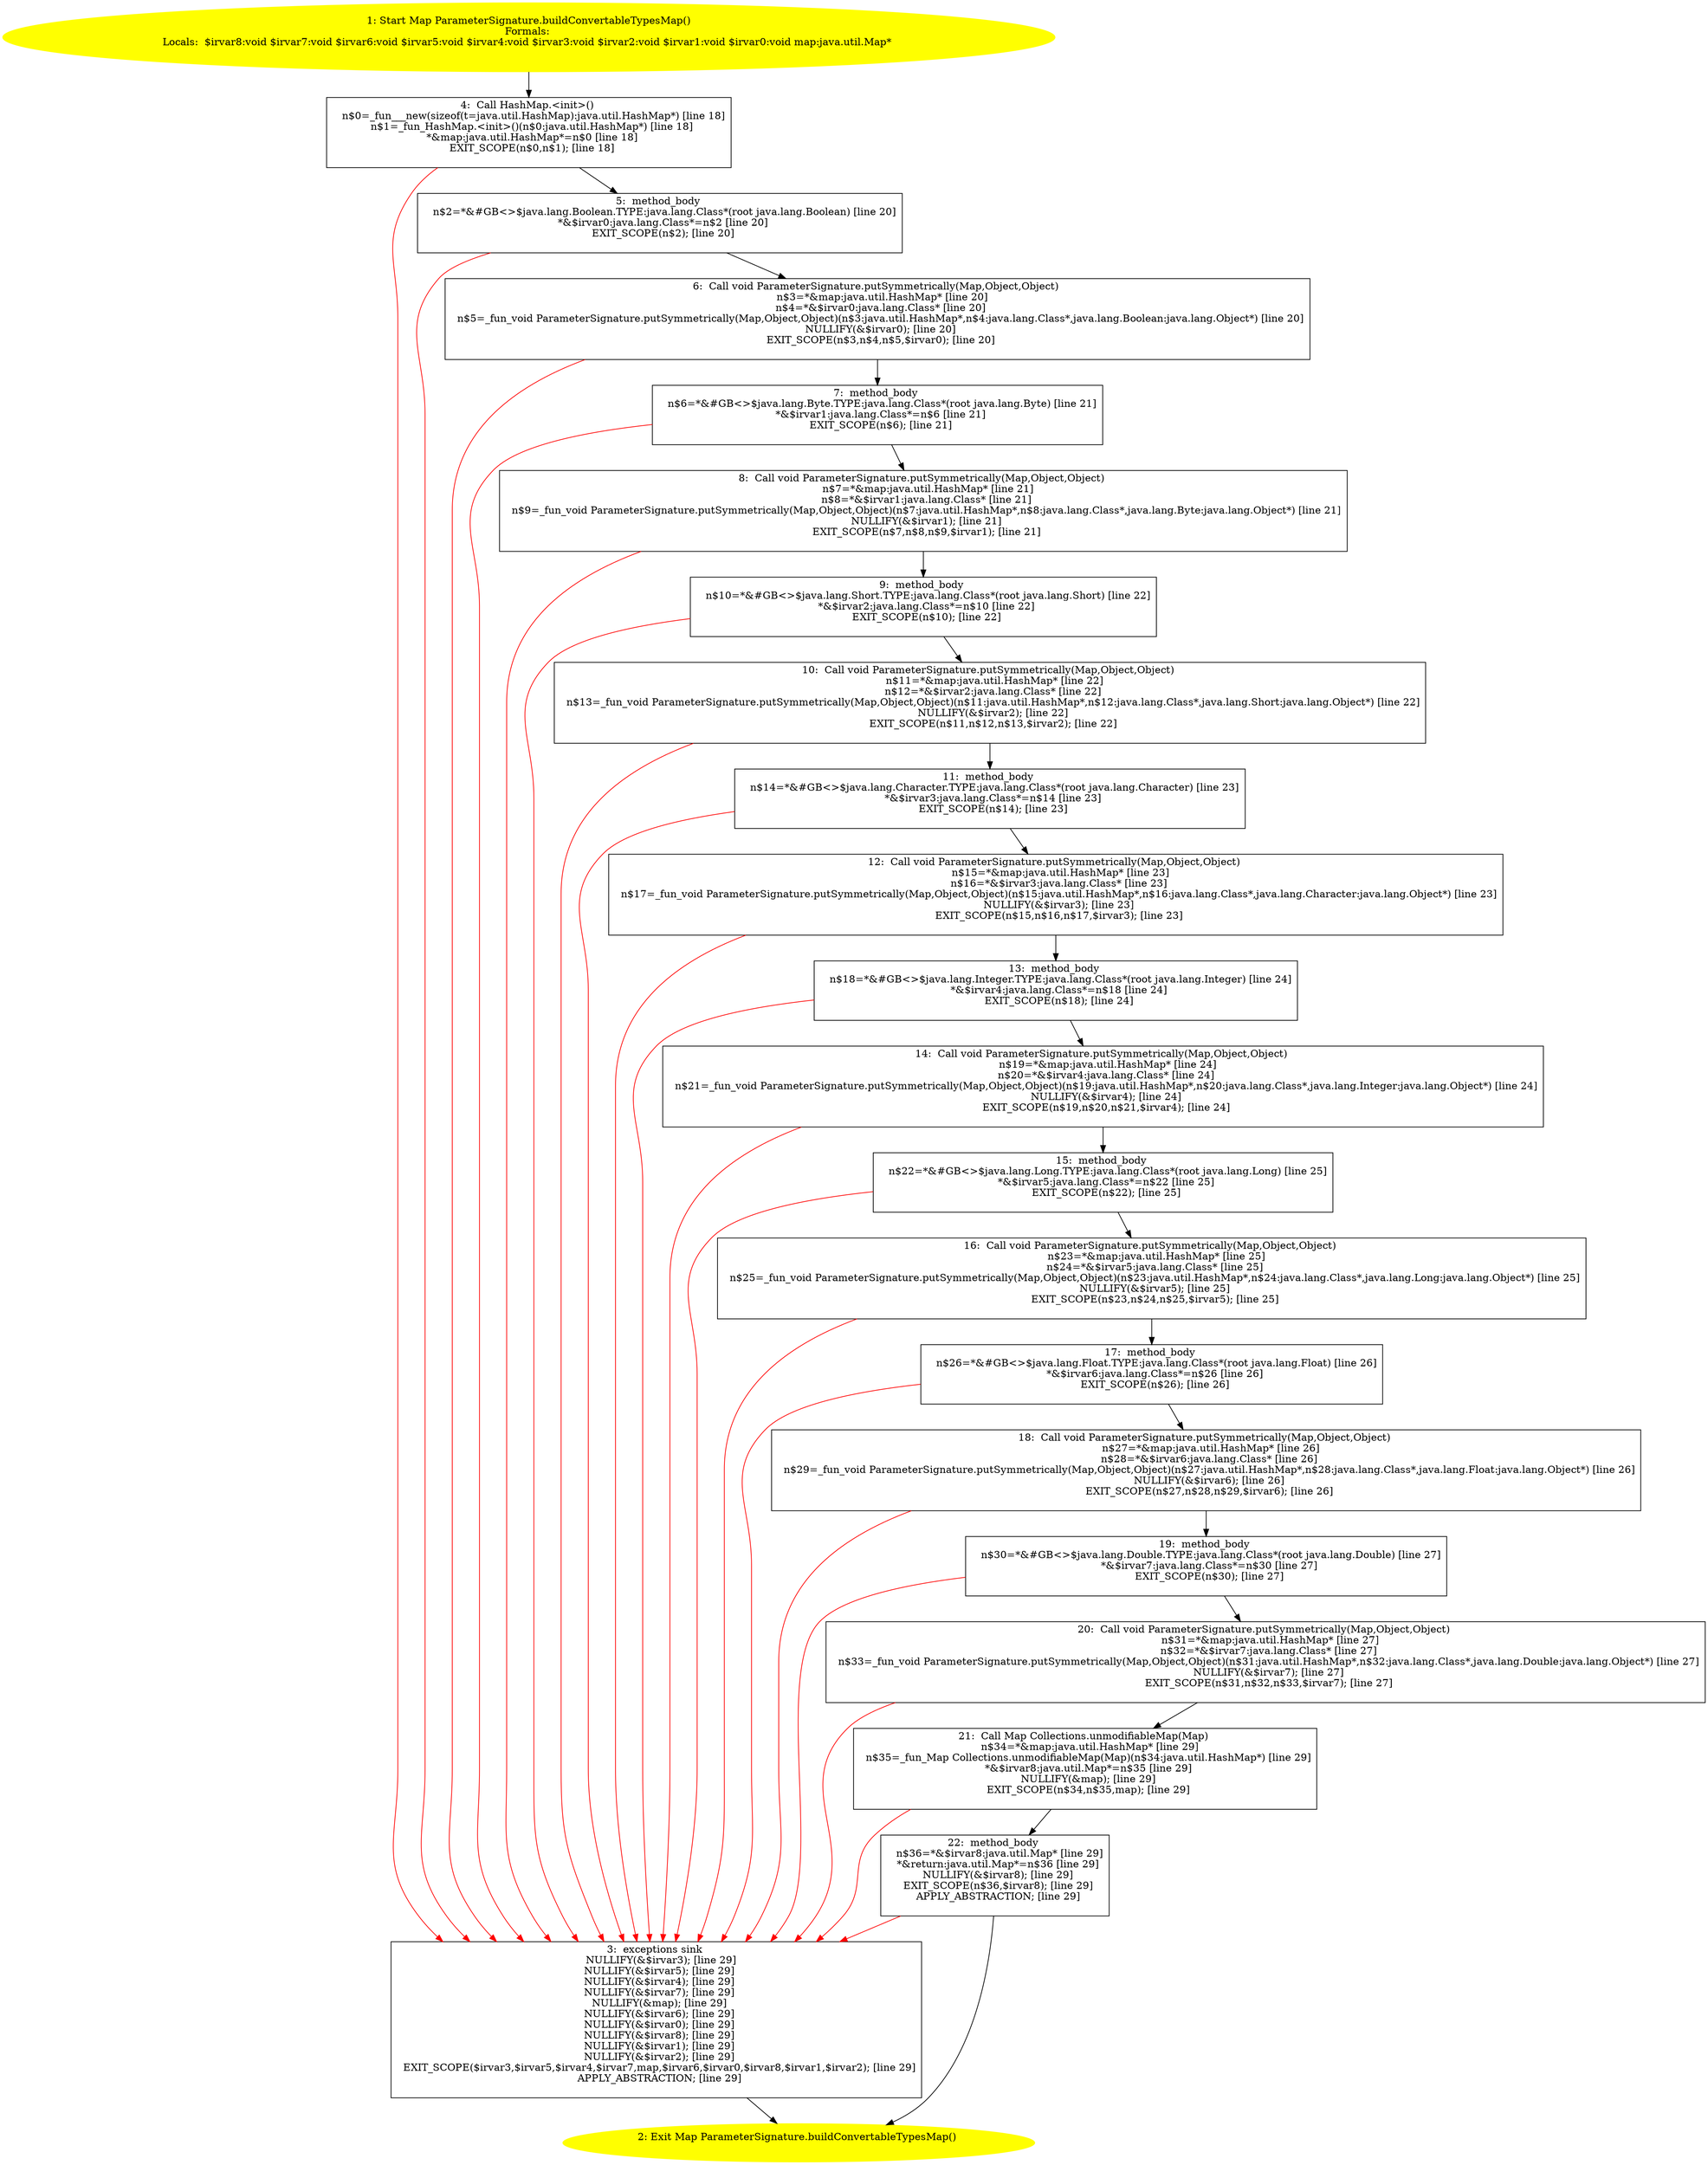 /* @generated */
digraph cfg {
"org.junit.experimental.theories.ParameterSignature.buildConvertableTypesMap():java.util.Map.d97c307256aba71943a955605e06a263_1" [label="1: Start Map ParameterSignature.buildConvertableTypesMap()\nFormals: \nLocals:  $irvar8:void $irvar7:void $irvar6:void $irvar5:void $irvar4:void $irvar3:void $irvar2:void $irvar1:void $irvar0:void map:java.util.Map* \n  " color=yellow style=filled]
	

	 "org.junit.experimental.theories.ParameterSignature.buildConvertableTypesMap():java.util.Map.d97c307256aba71943a955605e06a263_1" -> "org.junit.experimental.theories.ParameterSignature.buildConvertableTypesMap():java.util.Map.d97c307256aba71943a955605e06a263_4" ;
"org.junit.experimental.theories.ParameterSignature.buildConvertableTypesMap():java.util.Map.d97c307256aba71943a955605e06a263_2" [label="2: Exit Map ParameterSignature.buildConvertableTypesMap() \n  " color=yellow style=filled]
	

"org.junit.experimental.theories.ParameterSignature.buildConvertableTypesMap():java.util.Map.d97c307256aba71943a955605e06a263_3" [label="3:  exceptions sink \n   NULLIFY(&$irvar3); [line 29]\n  NULLIFY(&$irvar5); [line 29]\n  NULLIFY(&$irvar4); [line 29]\n  NULLIFY(&$irvar7); [line 29]\n  NULLIFY(&map); [line 29]\n  NULLIFY(&$irvar6); [line 29]\n  NULLIFY(&$irvar0); [line 29]\n  NULLIFY(&$irvar8); [line 29]\n  NULLIFY(&$irvar1); [line 29]\n  NULLIFY(&$irvar2); [line 29]\n  EXIT_SCOPE($irvar3,$irvar5,$irvar4,$irvar7,map,$irvar6,$irvar0,$irvar8,$irvar1,$irvar2); [line 29]\n  APPLY_ABSTRACTION; [line 29]\n " shape="box"]
	

	 "org.junit.experimental.theories.ParameterSignature.buildConvertableTypesMap():java.util.Map.d97c307256aba71943a955605e06a263_3" -> "org.junit.experimental.theories.ParameterSignature.buildConvertableTypesMap():java.util.Map.d97c307256aba71943a955605e06a263_2" ;
"org.junit.experimental.theories.ParameterSignature.buildConvertableTypesMap():java.util.Map.d97c307256aba71943a955605e06a263_4" [label="4:  Call HashMap.<init>() \n   n$0=_fun___new(sizeof(t=java.util.HashMap):java.util.HashMap*) [line 18]\n  n$1=_fun_HashMap.<init>()(n$0:java.util.HashMap*) [line 18]\n  *&map:java.util.HashMap*=n$0 [line 18]\n  EXIT_SCOPE(n$0,n$1); [line 18]\n " shape="box"]
	

	 "org.junit.experimental.theories.ParameterSignature.buildConvertableTypesMap():java.util.Map.d97c307256aba71943a955605e06a263_4" -> "org.junit.experimental.theories.ParameterSignature.buildConvertableTypesMap():java.util.Map.d97c307256aba71943a955605e06a263_5" ;
	 "org.junit.experimental.theories.ParameterSignature.buildConvertableTypesMap():java.util.Map.d97c307256aba71943a955605e06a263_4" -> "org.junit.experimental.theories.ParameterSignature.buildConvertableTypesMap():java.util.Map.d97c307256aba71943a955605e06a263_3" [color="red" ];
"org.junit.experimental.theories.ParameterSignature.buildConvertableTypesMap():java.util.Map.d97c307256aba71943a955605e06a263_5" [label="5:  method_body \n   n$2=*&#GB<>$java.lang.Boolean.TYPE:java.lang.Class*(root java.lang.Boolean) [line 20]\n  *&$irvar0:java.lang.Class*=n$2 [line 20]\n  EXIT_SCOPE(n$2); [line 20]\n " shape="box"]
	

	 "org.junit.experimental.theories.ParameterSignature.buildConvertableTypesMap():java.util.Map.d97c307256aba71943a955605e06a263_5" -> "org.junit.experimental.theories.ParameterSignature.buildConvertableTypesMap():java.util.Map.d97c307256aba71943a955605e06a263_6" ;
	 "org.junit.experimental.theories.ParameterSignature.buildConvertableTypesMap():java.util.Map.d97c307256aba71943a955605e06a263_5" -> "org.junit.experimental.theories.ParameterSignature.buildConvertableTypesMap():java.util.Map.d97c307256aba71943a955605e06a263_3" [color="red" ];
"org.junit.experimental.theories.ParameterSignature.buildConvertableTypesMap():java.util.Map.d97c307256aba71943a955605e06a263_6" [label="6:  Call void ParameterSignature.putSymmetrically(Map,Object,Object) \n   n$3=*&map:java.util.HashMap* [line 20]\n  n$4=*&$irvar0:java.lang.Class* [line 20]\n  n$5=_fun_void ParameterSignature.putSymmetrically(Map,Object,Object)(n$3:java.util.HashMap*,n$4:java.lang.Class*,java.lang.Boolean:java.lang.Object*) [line 20]\n  NULLIFY(&$irvar0); [line 20]\n  EXIT_SCOPE(n$3,n$4,n$5,$irvar0); [line 20]\n " shape="box"]
	

	 "org.junit.experimental.theories.ParameterSignature.buildConvertableTypesMap():java.util.Map.d97c307256aba71943a955605e06a263_6" -> "org.junit.experimental.theories.ParameterSignature.buildConvertableTypesMap():java.util.Map.d97c307256aba71943a955605e06a263_7" ;
	 "org.junit.experimental.theories.ParameterSignature.buildConvertableTypesMap():java.util.Map.d97c307256aba71943a955605e06a263_6" -> "org.junit.experimental.theories.ParameterSignature.buildConvertableTypesMap():java.util.Map.d97c307256aba71943a955605e06a263_3" [color="red" ];
"org.junit.experimental.theories.ParameterSignature.buildConvertableTypesMap():java.util.Map.d97c307256aba71943a955605e06a263_7" [label="7:  method_body \n   n$6=*&#GB<>$java.lang.Byte.TYPE:java.lang.Class*(root java.lang.Byte) [line 21]\n  *&$irvar1:java.lang.Class*=n$6 [line 21]\n  EXIT_SCOPE(n$6); [line 21]\n " shape="box"]
	

	 "org.junit.experimental.theories.ParameterSignature.buildConvertableTypesMap():java.util.Map.d97c307256aba71943a955605e06a263_7" -> "org.junit.experimental.theories.ParameterSignature.buildConvertableTypesMap():java.util.Map.d97c307256aba71943a955605e06a263_8" ;
	 "org.junit.experimental.theories.ParameterSignature.buildConvertableTypesMap():java.util.Map.d97c307256aba71943a955605e06a263_7" -> "org.junit.experimental.theories.ParameterSignature.buildConvertableTypesMap():java.util.Map.d97c307256aba71943a955605e06a263_3" [color="red" ];
"org.junit.experimental.theories.ParameterSignature.buildConvertableTypesMap():java.util.Map.d97c307256aba71943a955605e06a263_8" [label="8:  Call void ParameterSignature.putSymmetrically(Map,Object,Object) \n   n$7=*&map:java.util.HashMap* [line 21]\n  n$8=*&$irvar1:java.lang.Class* [line 21]\n  n$9=_fun_void ParameterSignature.putSymmetrically(Map,Object,Object)(n$7:java.util.HashMap*,n$8:java.lang.Class*,java.lang.Byte:java.lang.Object*) [line 21]\n  NULLIFY(&$irvar1); [line 21]\n  EXIT_SCOPE(n$7,n$8,n$9,$irvar1); [line 21]\n " shape="box"]
	

	 "org.junit.experimental.theories.ParameterSignature.buildConvertableTypesMap():java.util.Map.d97c307256aba71943a955605e06a263_8" -> "org.junit.experimental.theories.ParameterSignature.buildConvertableTypesMap():java.util.Map.d97c307256aba71943a955605e06a263_9" ;
	 "org.junit.experimental.theories.ParameterSignature.buildConvertableTypesMap():java.util.Map.d97c307256aba71943a955605e06a263_8" -> "org.junit.experimental.theories.ParameterSignature.buildConvertableTypesMap():java.util.Map.d97c307256aba71943a955605e06a263_3" [color="red" ];
"org.junit.experimental.theories.ParameterSignature.buildConvertableTypesMap():java.util.Map.d97c307256aba71943a955605e06a263_9" [label="9:  method_body \n   n$10=*&#GB<>$java.lang.Short.TYPE:java.lang.Class*(root java.lang.Short) [line 22]\n  *&$irvar2:java.lang.Class*=n$10 [line 22]\n  EXIT_SCOPE(n$10); [line 22]\n " shape="box"]
	

	 "org.junit.experimental.theories.ParameterSignature.buildConvertableTypesMap():java.util.Map.d97c307256aba71943a955605e06a263_9" -> "org.junit.experimental.theories.ParameterSignature.buildConvertableTypesMap():java.util.Map.d97c307256aba71943a955605e06a263_10" ;
	 "org.junit.experimental.theories.ParameterSignature.buildConvertableTypesMap():java.util.Map.d97c307256aba71943a955605e06a263_9" -> "org.junit.experimental.theories.ParameterSignature.buildConvertableTypesMap():java.util.Map.d97c307256aba71943a955605e06a263_3" [color="red" ];
"org.junit.experimental.theories.ParameterSignature.buildConvertableTypesMap():java.util.Map.d97c307256aba71943a955605e06a263_10" [label="10:  Call void ParameterSignature.putSymmetrically(Map,Object,Object) \n   n$11=*&map:java.util.HashMap* [line 22]\n  n$12=*&$irvar2:java.lang.Class* [line 22]\n  n$13=_fun_void ParameterSignature.putSymmetrically(Map,Object,Object)(n$11:java.util.HashMap*,n$12:java.lang.Class*,java.lang.Short:java.lang.Object*) [line 22]\n  NULLIFY(&$irvar2); [line 22]\n  EXIT_SCOPE(n$11,n$12,n$13,$irvar2); [line 22]\n " shape="box"]
	

	 "org.junit.experimental.theories.ParameterSignature.buildConvertableTypesMap():java.util.Map.d97c307256aba71943a955605e06a263_10" -> "org.junit.experimental.theories.ParameterSignature.buildConvertableTypesMap():java.util.Map.d97c307256aba71943a955605e06a263_11" ;
	 "org.junit.experimental.theories.ParameterSignature.buildConvertableTypesMap():java.util.Map.d97c307256aba71943a955605e06a263_10" -> "org.junit.experimental.theories.ParameterSignature.buildConvertableTypesMap():java.util.Map.d97c307256aba71943a955605e06a263_3" [color="red" ];
"org.junit.experimental.theories.ParameterSignature.buildConvertableTypesMap():java.util.Map.d97c307256aba71943a955605e06a263_11" [label="11:  method_body \n   n$14=*&#GB<>$java.lang.Character.TYPE:java.lang.Class*(root java.lang.Character) [line 23]\n  *&$irvar3:java.lang.Class*=n$14 [line 23]\n  EXIT_SCOPE(n$14); [line 23]\n " shape="box"]
	

	 "org.junit.experimental.theories.ParameterSignature.buildConvertableTypesMap():java.util.Map.d97c307256aba71943a955605e06a263_11" -> "org.junit.experimental.theories.ParameterSignature.buildConvertableTypesMap():java.util.Map.d97c307256aba71943a955605e06a263_12" ;
	 "org.junit.experimental.theories.ParameterSignature.buildConvertableTypesMap():java.util.Map.d97c307256aba71943a955605e06a263_11" -> "org.junit.experimental.theories.ParameterSignature.buildConvertableTypesMap():java.util.Map.d97c307256aba71943a955605e06a263_3" [color="red" ];
"org.junit.experimental.theories.ParameterSignature.buildConvertableTypesMap():java.util.Map.d97c307256aba71943a955605e06a263_12" [label="12:  Call void ParameterSignature.putSymmetrically(Map,Object,Object) \n   n$15=*&map:java.util.HashMap* [line 23]\n  n$16=*&$irvar3:java.lang.Class* [line 23]\n  n$17=_fun_void ParameterSignature.putSymmetrically(Map,Object,Object)(n$15:java.util.HashMap*,n$16:java.lang.Class*,java.lang.Character:java.lang.Object*) [line 23]\n  NULLIFY(&$irvar3); [line 23]\n  EXIT_SCOPE(n$15,n$16,n$17,$irvar3); [line 23]\n " shape="box"]
	

	 "org.junit.experimental.theories.ParameterSignature.buildConvertableTypesMap():java.util.Map.d97c307256aba71943a955605e06a263_12" -> "org.junit.experimental.theories.ParameterSignature.buildConvertableTypesMap():java.util.Map.d97c307256aba71943a955605e06a263_13" ;
	 "org.junit.experimental.theories.ParameterSignature.buildConvertableTypesMap():java.util.Map.d97c307256aba71943a955605e06a263_12" -> "org.junit.experimental.theories.ParameterSignature.buildConvertableTypesMap():java.util.Map.d97c307256aba71943a955605e06a263_3" [color="red" ];
"org.junit.experimental.theories.ParameterSignature.buildConvertableTypesMap():java.util.Map.d97c307256aba71943a955605e06a263_13" [label="13:  method_body \n   n$18=*&#GB<>$java.lang.Integer.TYPE:java.lang.Class*(root java.lang.Integer) [line 24]\n  *&$irvar4:java.lang.Class*=n$18 [line 24]\n  EXIT_SCOPE(n$18); [line 24]\n " shape="box"]
	

	 "org.junit.experimental.theories.ParameterSignature.buildConvertableTypesMap():java.util.Map.d97c307256aba71943a955605e06a263_13" -> "org.junit.experimental.theories.ParameterSignature.buildConvertableTypesMap():java.util.Map.d97c307256aba71943a955605e06a263_14" ;
	 "org.junit.experimental.theories.ParameterSignature.buildConvertableTypesMap():java.util.Map.d97c307256aba71943a955605e06a263_13" -> "org.junit.experimental.theories.ParameterSignature.buildConvertableTypesMap():java.util.Map.d97c307256aba71943a955605e06a263_3" [color="red" ];
"org.junit.experimental.theories.ParameterSignature.buildConvertableTypesMap():java.util.Map.d97c307256aba71943a955605e06a263_14" [label="14:  Call void ParameterSignature.putSymmetrically(Map,Object,Object) \n   n$19=*&map:java.util.HashMap* [line 24]\n  n$20=*&$irvar4:java.lang.Class* [line 24]\n  n$21=_fun_void ParameterSignature.putSymmetrically(Map,Object,Object)(n$19:java.util.HashMap*,n$20:java.lang.Class*,java.lang.Integer:java.lang.Object*) [line 24]\n  NULLIFY(&$irvar4); [line 24]\n  EXIT_SCOPE(n$19,n$20,n$21,$irvar4); [line 24]\n " shape="box"]
	

	 "org.junit.experimental.theories.ParameterSignature.buildConvertableTypesMap():java.util.Map.d97c307256aba71943a955605e06a263_14" -> "org.junit.experimental.theories.ParameterSignature.buildConvertableTypesMap():java.util.Map.d97c307256aba71943a955605e06a263_15" ;
	 "org.junit.experimental.theories.ParameterSignature.buildConvertableTypesMap():java.util.Map.d97c307256aba71943a955605e06a263_14" -> "org.junit.experimental.theories.ParameterSignature.buildConvertableTypesMap():java.util.Map.d97c307256aba71943a955605e06a263_3" [color="red" ];
"org.junit.experimental.theories.ParameterSignature.buildConvertableTypesMap():java.util.Map.d97c307256aba71943a955605e06a263_15" [label="15:  method_body \n   n$22=*&#GB<>$java.lang.Long.TYPE:java.lang.Class*(root java.lang.Long) [line 25]\n  *&$irvar5:java.lang.Class*=n$22 [line 25]\n  EXIT_SCOPE(n$22); [line 25]\n " shape="box"]
	

	 "org.junit.experimental.theories.ParameterSignature.buildConvertableTypesMap():java.util.Map.d97c307256aba71943a955605e06a263_15" -> "org.junit.experimental.theories.ParameterSignature.buildConvertableTypesMap():java.util.Map.d97c307256aba71943a955605e06a263_16" ;
	 "org.junit.experimental.theories.ParameterSignature.buildConvertableTypesMap():java.util.Map.d97c307256aba71943a955605e06a263_15" -> "org.junit.experimental.theories.ParameterSignature.buildConvertableTypesMap():java.util.Map.d97c307256aba71943a955605e06a263_3" [color="red" ];
"org.junit.experimental.theories.ParameterSignature.buildConvertableTypesMap():java.util.Map.d97c307256aba71943a955605e06a263_16" [label="16:  Call void ParameterSignature.putSymmetrically(Map,Object,Object) \n   n$23=*&map:java.util.HashMap* [line 25]\n  n$24=*&$irvar5:java.lang.Class* [line 25]\n  n$25=_fun_void ParameterSignature.putSymmetrically(Map,Object,Object)(n$23:java.util.HashMap*,n$24:java.lang.Class*,java.lang.Long:java.lang.Object*) [line 25]\n  NULLIFY(&$irvar5); [line 25]\n  EXIT_SCOPE(n$23,n$24,n$25,$irvar5); [line 25]\n " shape="box"]
	

	 "org.junit.experimental.theories.ParameterSignature.buildConvertableTypesMap():java.util.Map.d97c307256aba71943a955605e06a263_16" -> "org.junit.experimental.theories.ParameterSignature.buildConvertableTypesMap():java.util.Map.d97c307256aba71943a955605e06a263_17" ;
	 "org.junit.experimental.theories.ParameterSignature.buildConvertableTypesMap():java.util.Map.d97c307256aba71943a955605e06a263_16" -> "org.junit.experimental.theories.ParameterSignature.buildConvertableTypesMap():java.util.Map.d97c307256aba71943a955605e06a263_3" [color="red" ];
"org.junit.experimental.theories.ParameterSignature.buildConvertableTypesMap():java.util.Map.d97c307256aba71943a955605e06a263_17" [label="17:  method_body \n   n$26=*&#GB<>$java.lang.Float.TYPE:java.lang.Class*(root java.lang.Float) [line 26]\n  *&$irvar6:java.lang.Class*=n$26 [line 26]\n  EXIT_SCOPE(n$26); [line 26]\n " shape="box"]
	

	 "org.junit.experimental.theories.ParameterSignature.buildConvertableTypesMap():java.util.Map.d97c307256aba71943a955605e06a263_17" -> "org.junit.experimental.theories.ParameterSignature.buildConvertableTypesMap():java.util.Map.d97c307256aba71943a955605e06a263_18" ;
	 "org.junit.experimental.theories.ParameterSignature.buildConvertableTypesMap():java.util.Map.d97c307256aba71943a955605e06a263_17" -> "org.junit.experimental.theories.ParameterSignature.buildConvertableTypesMap():java.util.Map.d97c307256aba71943a955605e06a263_3" [color="red" ];
"org.junit.experimental.theories.ParameterSignature.buildConvertableTypesMap():java.util.Map.d97c307256aba71943a955605e06a263_18" [label="18:  Call void ParameterSignature.putSymmetrically(Map,Object,Object) \n   n$27=*&map:java.util.HashMap* [line 26]\n  n$28=*&$irvar6:java.lang.Class* [line 26]\n  n$29=_fun_void ParameterSignature.putSymmetrically(Map,Object,Object)(n$27:java.util.HashMap*,n$28:java.lang.Class*,java.lang.Float:java.lang.Object*) [line 26]\n  NULLIFY(&$irvar6); [line 26]\n  EXIT_SCOPE(n$27,n$28,n$29,$irvar6); [line 26]\n " shape="box"]
	

	 "org.junit.experimental.theories.ParameterSignature.buildConvertableTypesMap():java.util.Map.d97c307256aba71943a955605e06a263_18" -> "org.junit.experimental.theories.ParameterSignature.buildConvertableTypesMap():java.util.Map.d97c307256aba71943a955605e06a263_19" ;
	 "org.junit.experimental.theories.ParameterSignature.buildConvertableTypesMap():java.util.Map.d97c307256aba71943a955605e06a263_18" -> "org.junit.experimental.theories.ParameterSignature.buildConvertableTypesMap():java.util.Map.d97c307256aba71943a955605e06a263_3" [color="red" ];
"org.junit.experimental.theories.ParameterSignature.buildConvertableTypesMap():java.util.Map.d97c307256aba71943a955605e06a263_19" [label="19:  method_body \n   n$30=*&#GB<>$java.lang.Double.TYPE:java.lang.Class*(root java.lang.Double) [line 27]\n  *&$irvar7:java.lang.Class*=n$30 [line 27]\n  EXIT_SCOPE(n$30); [line 27]\n " shape="box"]
	

	 "org.junit.experimental.theories.ParameterSignature.buildConvertableTypesMap():java.util.Map.d97c307256aba71943a955605e06a263_19" -> "org.junit.experimental.theories.ParameterSignature.buildConvertableTypesMap():java.util.Map.d97c307256aba71943a955605e06a263_20" ;
	 "org.junit.experimental.theories.ParameterSignature.buildConvertableTypesMap():java.util.Map.d97c307256aba71943a955605e06a263_19" -> "org.junit.experimental.theories.ParameterSignature.buildConvertableTypesMap():java.util.Map.d97c307256aba71943a955605e06a263_3" [color="red" ];
"org.junit.experimental.theories.ParameterSignature.buildConvertableTypesMap():java.util.Map.d97c307256aba71943a955605e06a263_20" [label="20:  Call void ParameterSignature.putSymmetrically(Map,Object,Object) \n   n$31=*&map:java.util.HashMap* [line 27]\n  n$32=*&$irvar7:java.lang.Class* [line 27]\n  n$33=_fun_void ParameterSignature.putSymmetrically(Map,Object,Object)(n$31:java.util.HashMap*,n$32:java.lang.Class*,java.lang.Double:java.lang.Object*) [line 27]\n  NULLIFY(&$irvar7); [line 27]\n  EXIT_SCOPE(n$31,n$32,n$33,$irvar7); [line 27]\n " shape="box"]
	

	 "org.junit.experimental.theories.ParameterSignature.buildConvertableTypesMap():java.util.Map.d97c307256aba71943a955605e06a263_20" -> "org.junit.experimental.theories.ParameterSignature.buildConvertableTypesMap():java.util.Map.d97c307256aba71943a955605e06a263_21" ;
	 "org.junit.experimental.theories.ParameterSignature.buildConvertableTypesMap():java.util.Map.d97c307256aba71943a955605e06a263_20" -> "org.junit.experimental.theories.ParameterSignature.buildConvertableTypesMap():java.util.Map.d97c307256aba71943a955605e06a263_3" [color="red" ];
"org.junit.experimental.theories.ParameterSignature.buildConvertableTypesMap():java.util.Map.d97c307256aba71943a955605e06a263_21" [label="21:  Call Map Collections.unmodifiableMap(Map) \n   n$34=*&map:java.util.HashMap* [line 29]\n  n$35=_fun_Map Collections.unmodifiableMap(Map)(n$34:java.util.HashMap*) [line 29]\n  *&$irvar8:java.util.Map*=n$35 [line 29]\n  NULLIFY(&map); [line 29]\n  EXIT_SCOPE(n$34,n$35,map); [line 29]\n " shape="box"]
	

	 "org.junit.experimental.theories.ParameterSignature.buildConvertableTypesMap():java.util.Map.d97c307256aba71943a955605e06a263_21" -> "org.junit.experimental.theories.ParameterSignature.buildConvertableTypesMap():java.util.Map.d97c307256aba71943a955605e06a263_22" ;
	 "org.junit.experimental.theories.ParameterSignature.buildConvertableTypesMap():java.util.Map.d97c307256aba71943a955605e06a263_21" -> "org.junit.experimental.theories.ParameterSignature.buildConvertableTypesMap():java.util.Map.d97c307256aba71943a955605e06a263_3" [color="red" ];
"org.junit.experimental.theories.ParameterSignature.buildConvertableTypesMap():java.util.Map.d97c307256aba71943a955605e06a263_22" [label="22:  method_body \n   n$36=*&$irvar8:java.util.Map* [line 29]\n  *&return:java.util.Map*=n$36 [line 29]\n  NULLIFY(&$irvar8); [line 29]\n  EXIT_SCOPE(n$36,$irvar8); [line 29]\n  APPLY_ABSTRACTION; [line 29]\n " shape="box"]
	

	 "org.junit.experimental.theories.ParameterSignature.buildConvertableTypesMap():java.util.Map.d97c307256aba71943a955605e06a263_22" -> "org.junit.experimental.theories.ParameterSignature.buildConvertableTypesMap():java.util.Map.d97c307256aba71943a955605e06a263_2" ;
	 "org.junit.experimental.theories.ParameterSignature.buildConvertableTypesMap():java.util.Map.d97c307256aba71943a955605e06a263_22" -> "org.junit.experimental.theories.ParameterSignature.buildConvertableTypesMap():java.util.Map.d97c307256aba71943a955605e06a263_3" [color="red" ];
}
